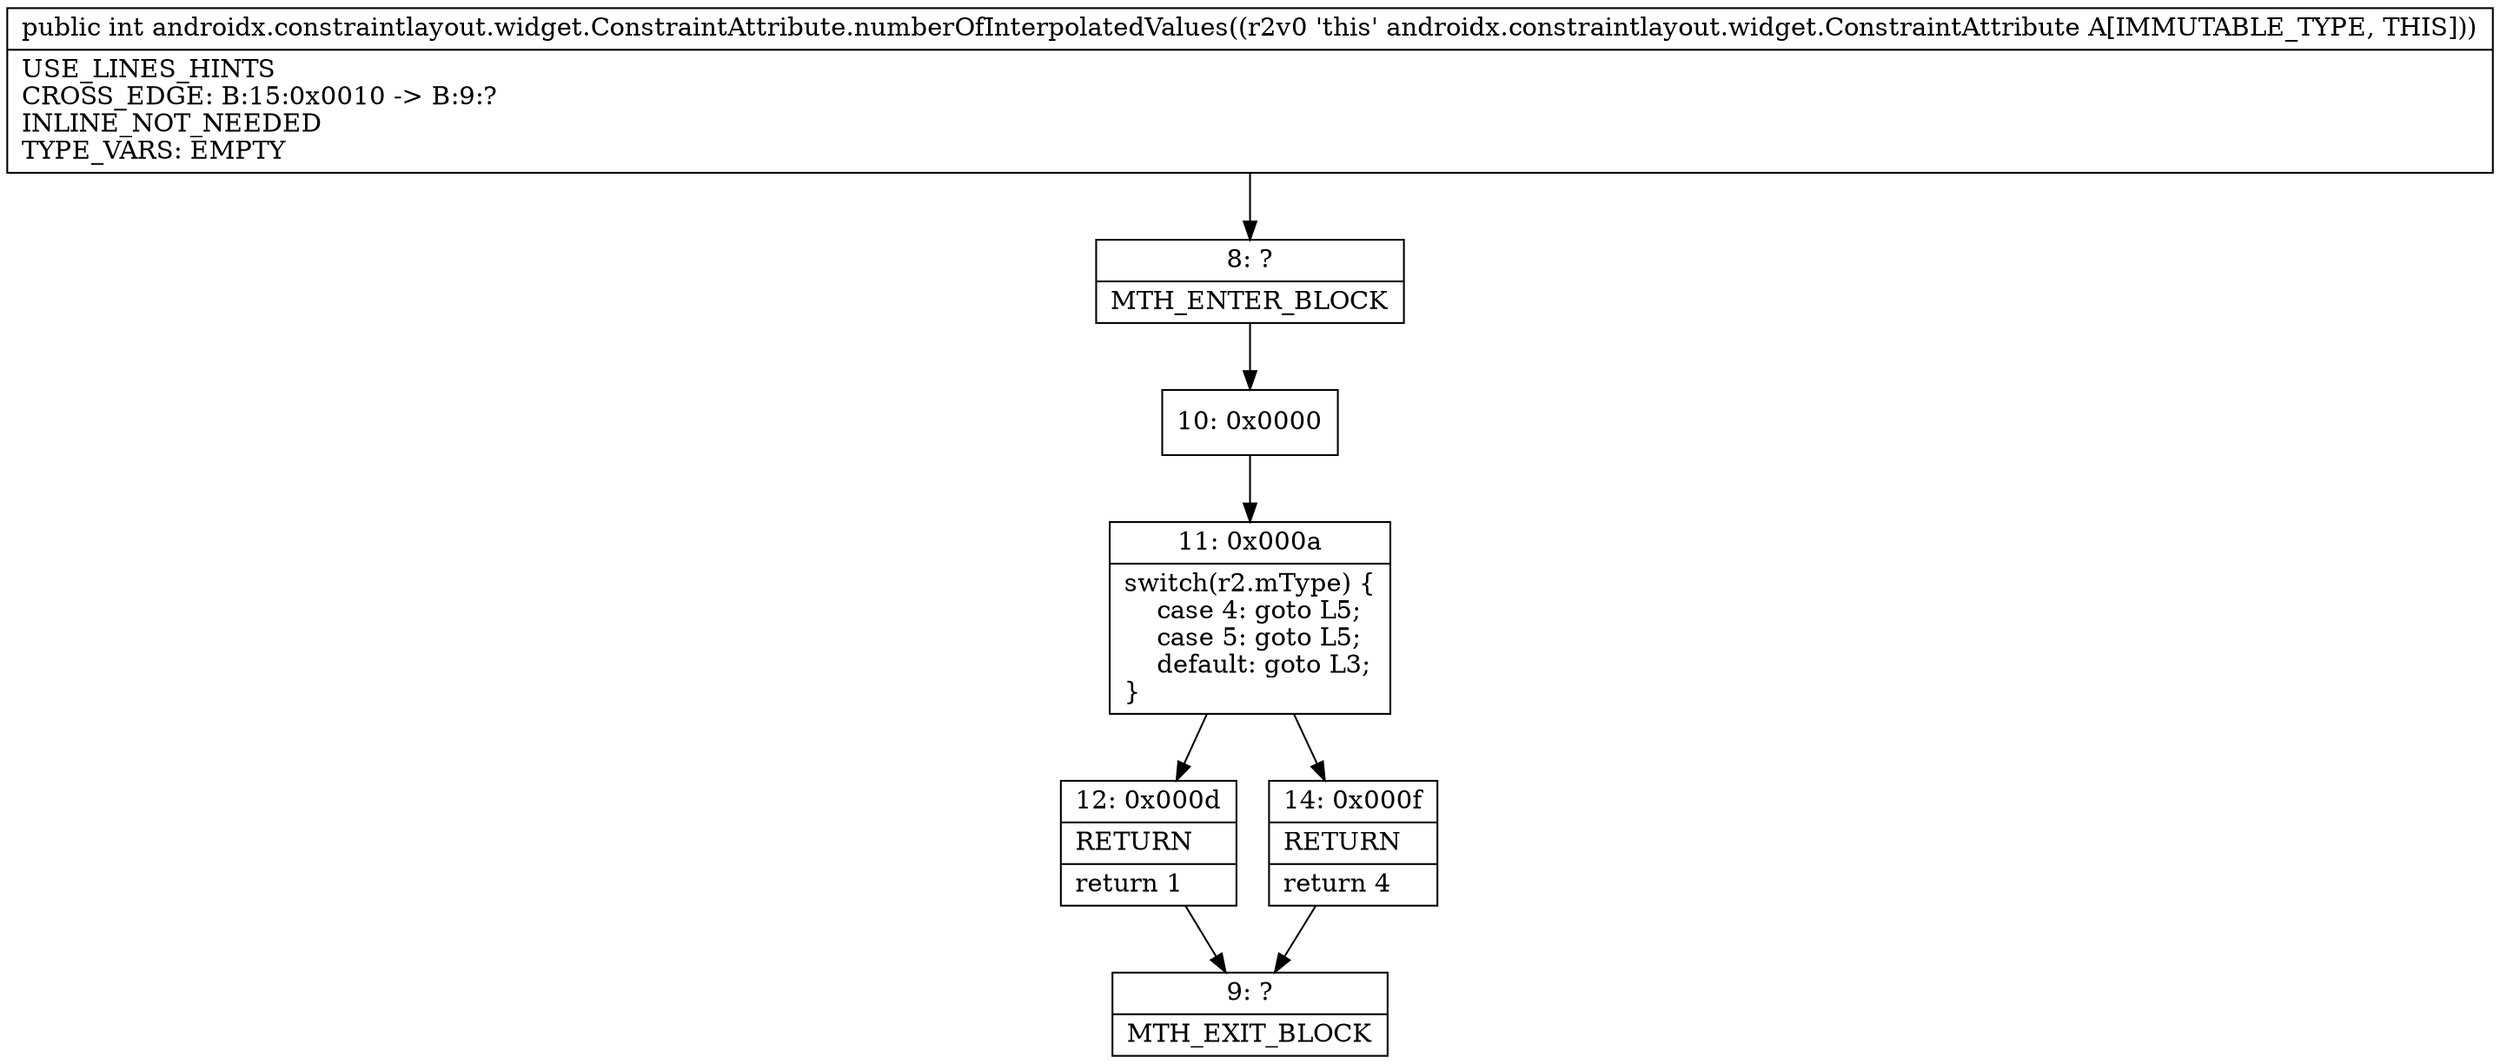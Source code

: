 digraph "CFG forandroidx.constraintlayout.widget.ConstraintAttribute.numberOfInterpolatedValues()I" {
Node_8 [shape=record,label="{8\:\ ?|MTH_ENTER_BLOCK\l}"];
Node_10 [shape=record,label="{10\:\ 0x0000}"];
Node_11 [shape=record,label="{11\:\ 0x000a|switch(r2.mType) \{\l    case 4: goto L5;\l    case 5: goto L5;\l    default: goto L3;\l\}\l}"];
Node_12 [shape=record,label="{12\:\ 0x000d|RETURN\l|return 1\l}"];
Node_9 [shape=record,label="{9\:\ ?|MTH_EXIT_BLOCK\l}"];
Node_14 [shape=record,label="{14\:\ 0x000f|RETURN\l|return 4\l}"];
MethodNode[shape=record,label="{public int androidx.constraintlayout.widget.ConstraintAttribute.numberOfInterpolatedValues((r2v0 'this' androidx.constraintlayout.widget.ConstraintAttribute A[IMMUTABLE_TYPE, THIS]))  | USE_LINES_HINTS\lCROSS_EDGE: B:15:0x0010 \-\> B:9:?\lINLINE_NOT_NEEDED\lTYPE_VARS: EMPTY\l}"];
MethodNode -> Node_8;Node_8 -> Node_10;
Node_10 -> Node_11;
Node_11 -> Node_12;
Node_11 -> Node_14;
Node_12 -> Node_9;
Node_14 -> Node_9;
}

